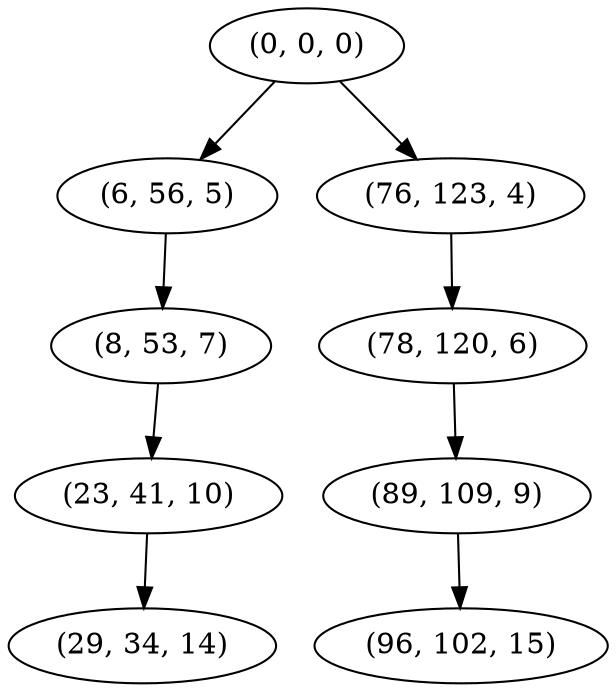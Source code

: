digraph tree {
    "(0, 0, 0)";
    "(6, 56, 5)";
    "(8, 53, 7)";
    "(23, 41, 10)";
    "(29, 34, 14)";
    "(76, 123, 4)";
    "(78, 120, 6)";
    "(89, 109, 9)";
    "(96, 102, 15)";
    "(0, 0, 0)" -> "(6, 56, 5)";
    "(0, 0, 0)" -> "(76, 123, 4)";
    "(6, 56, 5)" -> "(8, 53, 7)";
    "(8, 53, 7)" -> "(23, 41, 10)";
    "(23, 41, 10)" -> "(29, 34, 14)";
    "(76, 123, 4)" -> "(78, 120, 6)";
    "(78, 120, 6)" -> "(89, 109, 9)";
    "(89, 109, 9)" -> "(96, 102, 15)";
}
